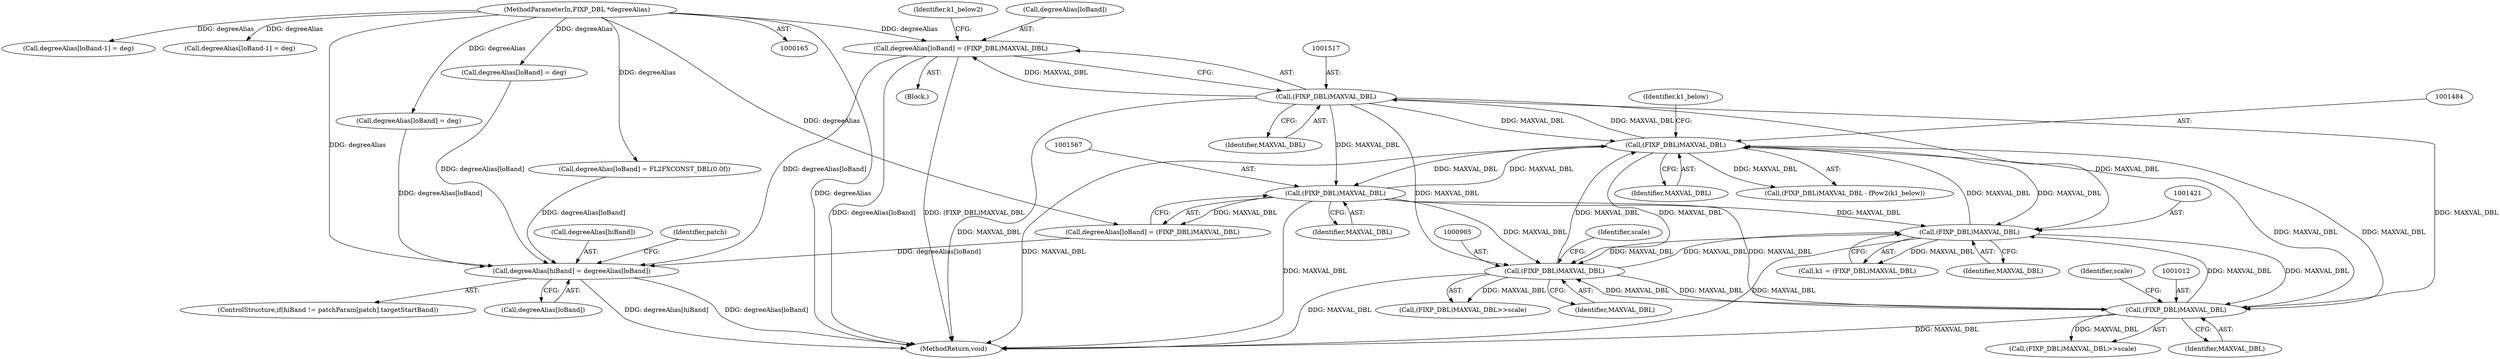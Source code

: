 digraph "0_Android_8e3be529372892e20ccf196809bc73276c822189@array" {
"1001512" [label="(Call,degreeAlias[loBand] = (FIXP_DBL)MAXVAL_DBL)"];
"1001516" [label="(Call,(FIXP_DBL)MAXVAL_DBL)"];
"1001483" [label="(Call,(FIXP_DBL)MAXVAL_DBL)"];
"1001420" [label="(Call,(FIXP_DBL)MAXVAL_DBL)"];
"1000904" [label="(Call,(FIXP_DBL)MAXVAL_DBL)"];
"1001011" [label="(Call,(FIXP_DBL)MAXVAL_DBL)"];
"1001566" [label="(Call,(FIXP_DBL)MAXVAL_DBL)"];
"1000169" [label="(MethodParameterIn,FIXP_DBL *degreeAlias)"];
"1001992" [label="(Call,degreeAlias[hiBand] = degreeAlias[loBand])"];
"1001420" [label="(Call,(FIXP_DBL)MAXVAL_DBL)"];
"1000903" [label="(Call,(FIXP_DBL)MAXVAL_DBL>>scale)"];
"1001013" [label="(Identifier,MAXVAL_DBL)"];
"1001485" [label="(Identifier,MAXVAL_DBL)"];
"1001984" [label="(ControlStructure,if(hiBand != patchParam[patch].targetStartBand))"];
"1001992" [label="(Call,degreeAlias[hiBand] = degreeAlias[loBand])"];
"1001993" [label="(Call,degreeAlias[hiBand])"];
"1000904" [label="(Call,(FIXP_DBL)MAXVAL_DBL)"];
"1000907" [label="(Identifier,scale)"];
"1001010" [label="(Call,(FIXP_DBL)MAXVAL_DBL>>scale)"];
"1001575" [label="(Call,degreeAlias[loBand-1] = deg)"];
"1001525" [label="(Call,degreeAlias[loBand-1] = deg)"];
"1001511" [label="(Block,)"];
"1001512" [label="(Call,degreeAlias[loBand] = (FIXP_DBL)MAXVAL_DBL)"];
"1001566" [label="(Call,(FIXP_DBL)MAXVAL_DBL)"];
"1001568" [label="(Identifier,MAXVAL_DBL)"];
"1000169" [label="(MethodParameterIn,FIXP_DBL *degreeAlias)"];
"1001539" [label="(Call,degreeAlias[loBand] = deg)"];
"1001487" [label="(Identifier,k1_below)"];
"1001589" [label="(Call,degreeAlias[loBand] = deg)"];
"1001518" [label="(Identifier,MAXVAL_DBL)"];
"1001418" [label="(Call,k1 = (FIXP_DBL)MAXVAL_DBL)"];
"1002027" [label="(MethodReturn,void)"];
"1001516" [label="(Call,(FIXP_DBL)MAXVAL_DBL)"];
"1002000" [label="(Identifier,patch)"];
"1001483" [label="(Call,(FIXP_DBL)MAXVAL_DBL)"];
"1001521" [label="(Identifier,k1_below2)"];
"1000906" [label="(Identifier,MAXVAL_DBL)"];
"1001562" [label="(Call,degreeAlias[loBand] = (FIXP_DBL)MAXVAL_DBL)"];
"1001014" [label="(Identifier,scale)"];
"1001011" [label="(Call,(FIXP_DBL)MAXVAL_DBL)"];
"1001996" [label="(Call,degreeAlias[loBand])"];
"1001513" [label="(Call,degreeAlias[loBand])"];
"1001482" [label="(Call,(FIXP_DBL)MAXVAL_DBL - fPow2(k1_below))"];
"1001488" [label="(Call,degreeAlias[loBand] = FL2FXCONST_DBL(0.0f))"];
"1001422" [label="(Identifier,MAXVAL_DBL)"];
"1001512" -> "1001511"  [label="AST: "];
"1001512" -> "1001516"  [label="CFG: "];
"1001513" -> "1001512"  [label="AST: "];
"1001516" -> "1001512"  [label="AST: "];
"1001521" -> "1001512"  [label="CFG: "];
"1001512" -> "1002027"  [label="DDG: degreeAlias[loBand]"];
"1001512" -> "1002027"  [label="DDG: (FIXP_DBL)MAXVAL_DBL"];
"1001516" -> "1001512"  [label="DDG: MAXVAL_DBL"];
"1000169" -> "1001512"  [label="DDG: degreeAlias"];
"1001512" -> "1001992"  [label="DDG: degreeAlias[loBand]"];
"1001516" -> "1001518"  [label="CFG: "];
"1001517" -> "1001516"  [label="AST: "];
"1001518" -> "1001516"  [label="AST: "];
"1001516" -> "1002027"  [label="DDG: MAXVAL_DBL"];
"1001516" -> "1000904"  [label="DDG: MAXVAL_DBL"];
"1001516" -> "1001011"  [label="DDG: MAXVAL_DBL"];
"1001516" -> "1001420"  [label="DDG: MAXVAL_DBL"];
"1001516" -> "1001483"  [label="DDG: MAXVAL_DBL"];
"1001483" -> "1001516"  [label="DDG: MAXVAL_DBL"];
"1001516" -> "1001566"  [label="DDG: MAXVAL_DBL"];
"1001483" -> "1001482"  [label="AST: "];
"1001483" -> "1001485"  [label="CFG: "];
"1001484" -> "1001483"  [label="AST: "];
"1001485" -> "1001483"  [label="AST: "];
"1001487" -> "1001483"  [label="CFG: "];
"1001483" -> "1002027"  [label="DDG: MAXVAL_DBL"];
"1001483" -> "1000904"  [label="DDG: MAXVAL_DBL"];
"1001483" -> "1001011"  [label="DDG: MAXVAL_DBL"];
"1001483" -> "1001420"  [label="DDG: MAXVAL_DBL"];
"1001483" -> "1001482"  [label="DDG: MAXVAL_DBL"];
"1001420" -> "1001483"  [label="DDG: MAXVAL_DBL"];
"1000904" -> "1001483"  [label="DDG: MAXVAL_DBL"];
"1001011" -> "1001483"  [label="DDG: MAXVAL_DBL"];
"1001566" -> "1001483"  [label="DDG: MAXVAL_DBL"];
"1001483" -> "1001566"  [label="DDG: MAXVAL_DBL"];
"1001420" -> "1001418"  [label="AST: "];
"1001420" -> "1001422"  [label="CFG: "];
"1001421" -> "1001420"  [label="AST: "];
"1001422" -> "1001420"  [label="AST: "];
"1001418" -> "1001420"  [label="CFG: "];
"1001420" -> "1002027"  [label="DDG: MAXVAL_DBL"];
"1001420" -> "1000904"  [label="DDG: MAXVAL_DBL"];
"1001420" -> "1001011"  [label="DDG: MAXVAL_DBL"];
"1001420" -> "1001418"  [label="DDG: MAXVAL_DBL"];
"1000904" -> "1001420"  [label="DDG: MAXVAL_DBL"];
"1001011" -> "1001420"  [label="DDG: MAXVAL_DBL"];
"1001566" -> "1001420"  [label="DDG: MAXVAL_DBL"];
"1000904" -> "1000903"  [label="AST: "];
"1000904" -> "1000906"  [label="CFG: "];
"1000905" -> "1000904"  [label="AST: "];
"1000906" -> "1000904"  [label="AST: "];
"1000907" -> "1000904"  [label="CFG: "];
"1000904" -> "1002027"  [label="DDG: MAXVAL_DBL"];
"1000904" -> "1000903"  [label="DDG: MAXVAL_DBL"];
"1001011" -> "1000904"  [label="DDG: MAXVAL_DBL"];
"1001566" -> "1000904"  [label="DDG: MAXVAL_DBL"];
"1000904" -> "1001011"  [label="DDG: MAXVAL_DBL"];
"1001011" -> "1001010"  [label="AST: "];
"1001011" -> "1001013"  [label="CFG: "];
"1001012" -> "1001011"  [label="AST: "];
"1001013" -> "1001011"  [label="AST: "];
"1001014" -> "1001011"  [label="CFG: "];
"1001011" -> "1002027"  [label="DDG: MAXVAL_DBL"];
"1001011" -> "1001010"  [label="DDG: MAXVAL_DBL"];
"1001566" -> "1001011"  [label="DDG: MAXVAL_DBL"];
"1001566" -> "1001562"  [label="AST: "];
"1001566" -> "1001568"  [label="CFG: "];
"1001567" -> "1001566"  [label="AST: "];
"1001568" -> "1001566"  [label="AST: "];
"1001562" -> "1001566"  [label="CFG: "];
"1001566" -> "1002027"  [label="DDG: MAXVAL_DBL"];
"1001566" -> "1001562"  [label="DDG: MAXVAL_DBL"];
"1000169" -> "1000165"  [label="AST: "];
"1000169" -> "1002027"  [label="DDG: degreeAlias"];
"1000169" -> "1001488"  [label="DDG: degreeAlias"];
"1000169" -> "1001525"  [label="DDG: degreeAlias"];
"1000169" -> "1001539"  [label="DDG: degreeAlias"];
"1000169" -> "1001562"  [label="DDG: degreeAlias"];
"1000169" -> "1001575"  [label="DDG: degreeAlias"];
"1000169" -> "1001589"  [label="DDG: degreeAlias"];
"1000169" -> "1001992"  [label="DDG: degreeAlias"];
"1001992" -> "1001984"  [label="AST: "];
"1001992" -> "1001996"  [label="CFG: "];
"1001993" -> "1001992"  [label="AST: "];
"1001996" -> "1001992"  [label="AST: "];
"1002000" -> "1001992"  [label="CFG: "];
"1001992" -> "1002027"  [label="DDG: degreeAlias[hiBand]"];
"1001992" -> "1002027"  [label="DDG: degreeAlias[loBand]"];
"1001562" -> "1001992"  [label="DDG: degreeAlias[loBand]"];
"1001589" -> "1001992"  [label="DDG: degreeAlias[loBand]"];
"1001488" -> "1001992"  [label="DDG: degreeAlias[loBand]"];
"1001539" -> "1001992"  [label="DDG: degreeAlias[loBand]"];
}
